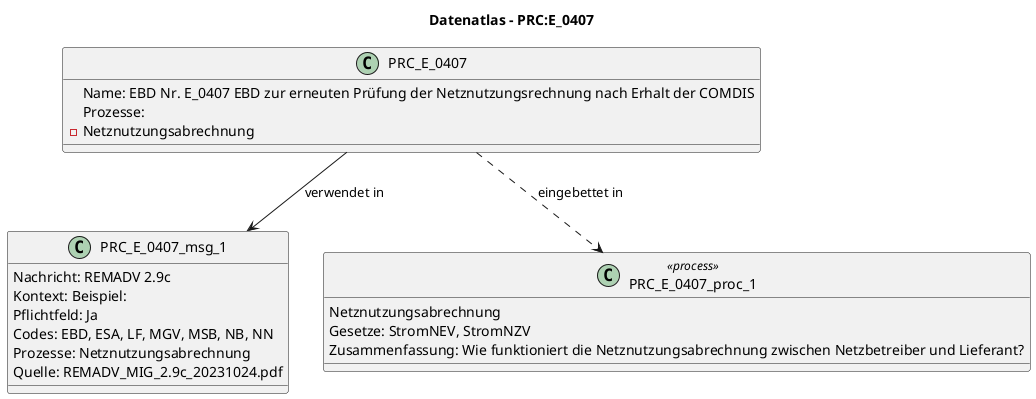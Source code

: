 @startuml
title Datenatlas – PRC:E_0407
class PRC_E_0407 {
  Name: EBD Nr. E_0407 EBD zur erneuten Prüfung der Netznutzungsrechnung nach Erhalt der COMDIS
  Prozesse:
    - Netznutzungsabrechnung
}
class PRC_E_0407_msg_1 {
  Nachricht: REMADV 2.9c
  Kontext: Beispiel:
  Pflichtfeld: Ja
  Codes: EBD, ESA, LF, MGV, MSB, NB, NN
  Prozesse: Netznutzungsabrechnung
  Quelle: REMADV_MIG_2.9c_20231024.pdf
}
PRC_E_0407 --> PRC_E_0407_msg_1 : verwendet in
class PRC_E_0407_proc_1 <<process>> {
  Netznutzungsabrechnung
  Gesetze: StromNEV, StromNZV
  Zusammenfassung: Wie funktioniert die Netznutzungsabrechnung zwischen Netzbetreiber und Lieferant?
}
PRC_E_0407 ..> PRC_E_0407_proc_1 : eingebettet in
@enduml